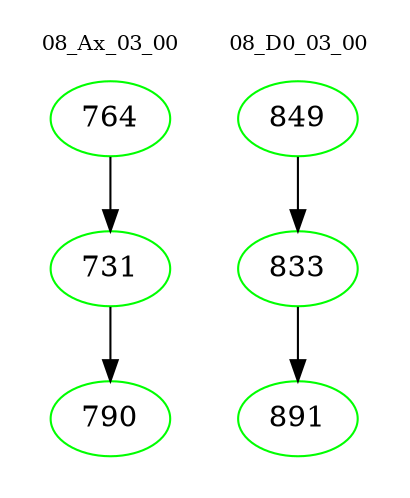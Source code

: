 digraph{
subgraph cluster_0 {
color = white
label = "08_Ax_03_00";
fontsize=10;
T0_764 [label="764", color="green"]
T0_764 -> T0_731 [color="black"]
T0_731 [label="731", color="green"]
T0_731 -> T0_790 [color="black"]
T0_790 [label="790", color="green"]
}
subgraph cluster_1 {
color = white
label = "08_D0_03_00";
fontsize=10;
T1_849 [label="849", color="green"]
T1_849 -> T1_833 [color="black"]
T1_833 [label="833", color="green"]
T1_833 -> T1_891 [color="black"]
T1_891 [label="891", color="green"]
}
}

